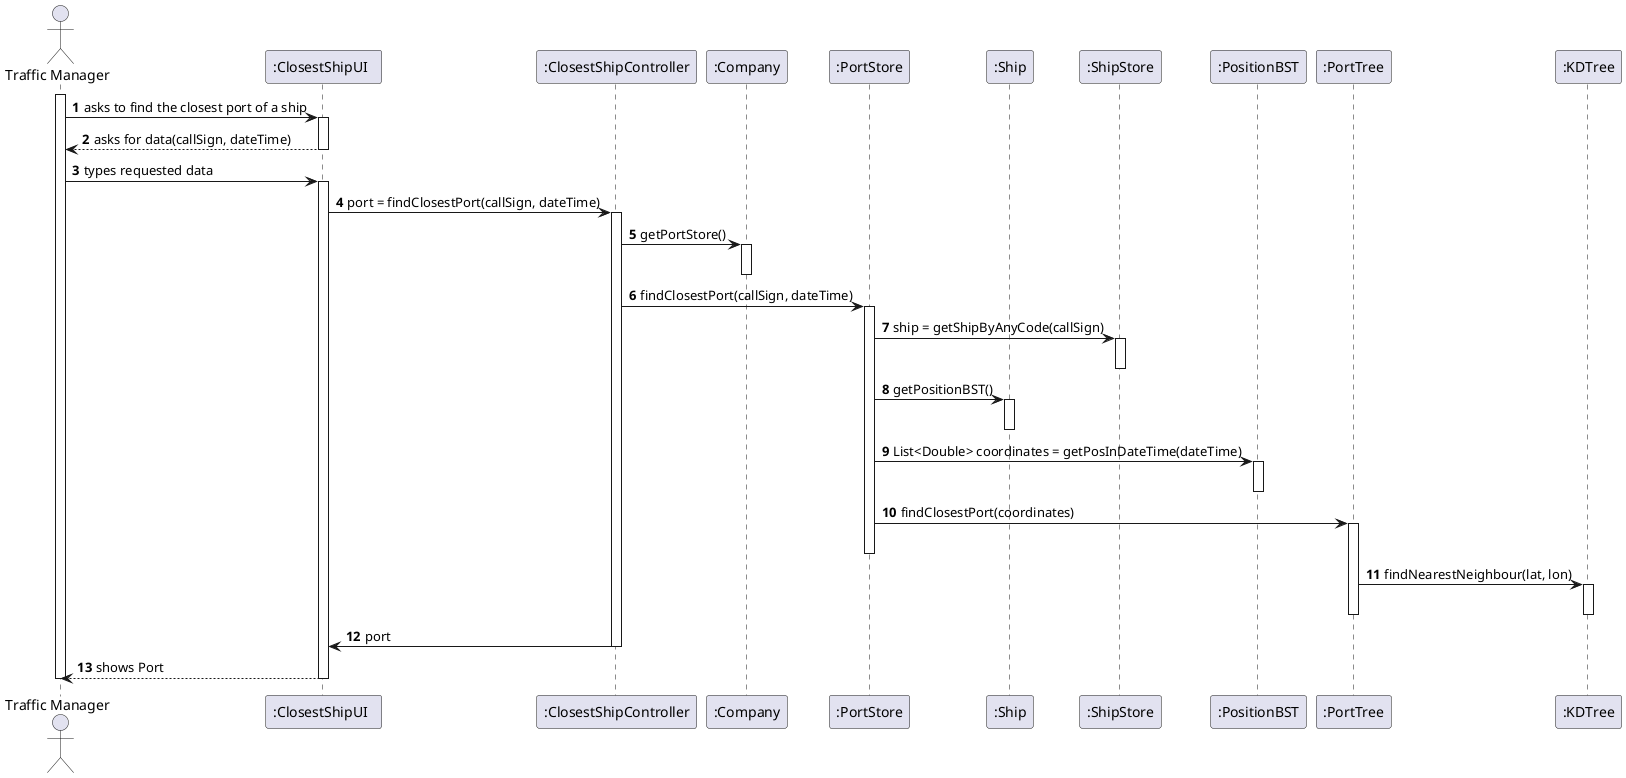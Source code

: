 @startuml
autonumber
'hide footbox
actor "Traffic Manager" as TM
participant ":ClosestShipUI  " as UI
participant ":ClosestShipController" as CTRL
participant ":Company" as CMP
participant ":PortStore" as STORE
participant ":Ship" as SHIP
participant ":ShipStore" as SHSTORE
participant ":PositionBST" as POS
participant ":PortTree" as TREE
participant ":KDTree" as KD

activate TM
TM -> UI : asks to find the closest port of a ship
activate UI

UI --> TM : asks for data(callSign, dateTime)
deactivate UI
TM -> UI : types requested data
activate UI
UI -> CTRL : port = findClosestPort(callSign, dateTime)
activate CTRL

CTRL -> CMP : getPortStore()
activate CMP
deactivate CMP

CTRL -> STORE : findClosestPort(callSign, dateTime)
activate STORE
STORE -> SHSTORE : ship = getShipByAnyCode(callSign)
activate SHSTORE
deactivate SHSTORE
STORE -> SHIP : getPositionBST()
activate SHIP
deactivate SHIP
STORE -> POS : List<Double> coordinates = getPosInDateTime(dateTime)
activate POS
deactivate POS
STORE -> TREE : findClosestPort(coordinates)
activate TREE
deactivate STORE

TREE -> KD : findNearestNeighbour(lat, lon)
activate KD
deactivate KD
deactivate TREE

CTRL -> UI : port

deactivate CTRL
UI --> TM : shows Port
deactivate UI
deactivate TM

@enduml
